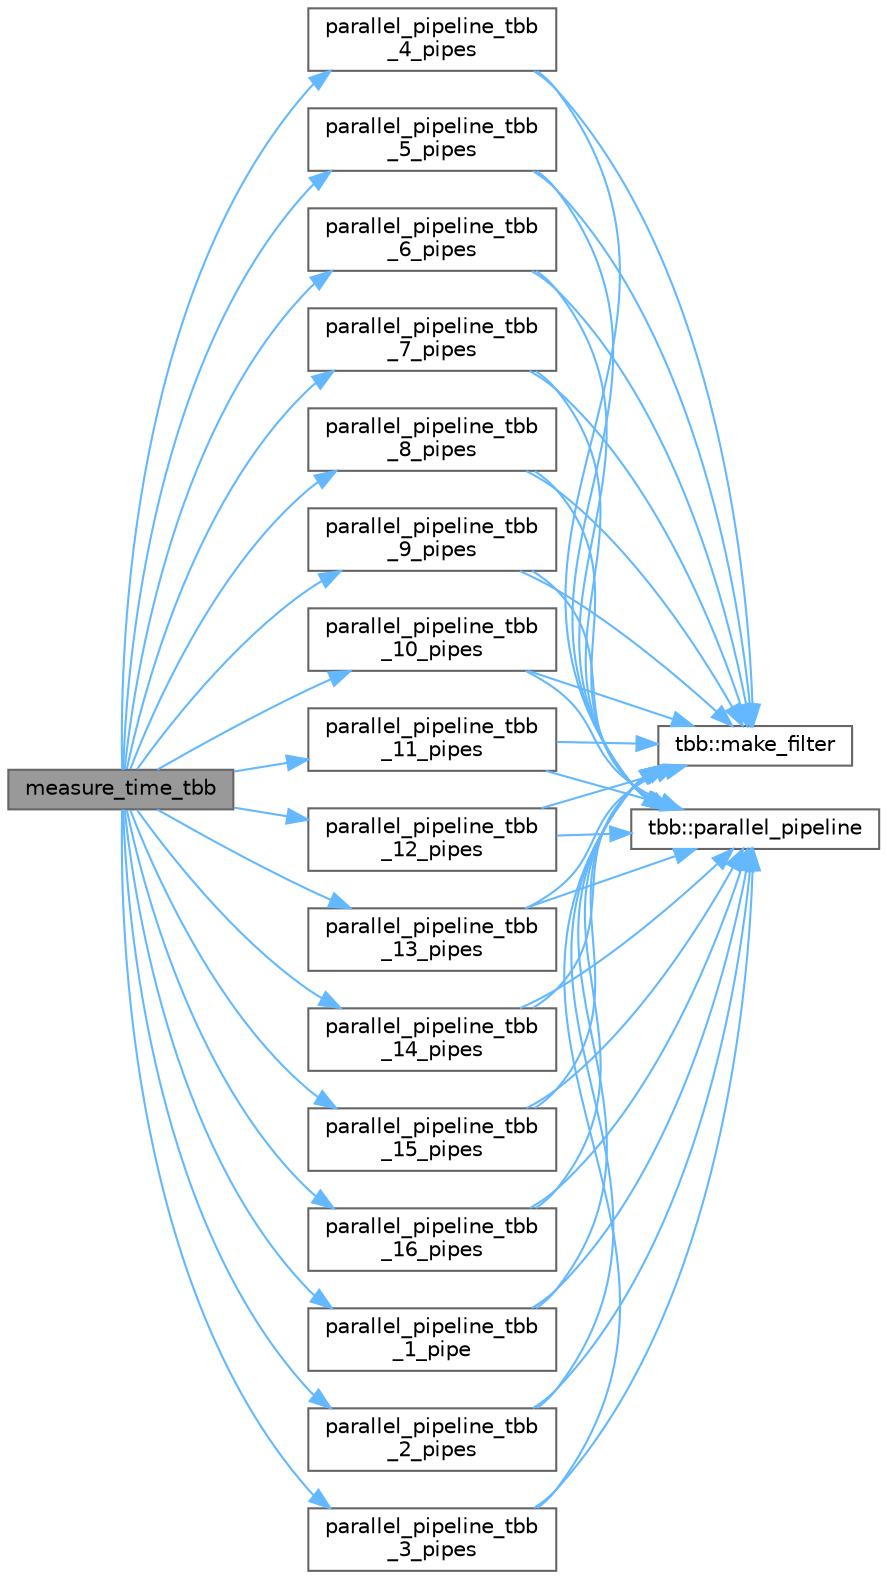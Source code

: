 digraph "measure_time_tbb"
{
 // LATEX_PDF_SIZE
  bgcolor="transparent";
  edge [fontname=Helvetica,fontsize=10,labelfontname=Helvetica,labelfontsize=10];
  node [fontname=Helvetica,fontsize=10,shape=box,height=0.2,width=0.4];
  rankdir="LR";
  Node1 [id="Node000001",label="measure_time_tbb",height=0.2,width=0.4,color="gray40", fillcolor="grey60", style="filled", fontcolor="black",tooltip=" "];
  Node1 -> Node2 [id="edge1_Node000001_Node000002",color="steelblue1",style="solid",tooltip=" "];
  Node2 [id="Node000002",label="parallel_pipeline_tbb\l_10_pipes",height=0.2,width=0.4,color="grey40", fillcolor="white", style="filled",URL="$benchmarks_2linear__pipeline_2tbb_8cpp.html#a8c7d0def88d30f5bedbebcd509369ec1",tooltip=" "];
  Node2 -> Node3 [id="edge2_Node000002_Node000003",color="steelblue1",style="solid",tooltip=" "];
  Node3 [id="Node000003",label="tbb::make_filter",height=0.2,width=0.4,color="grey40", fillcolor="white", style="filled",URL="$namespacetbb.html#a507cc834d37fad5c1ffed4612abf8367",tooltip="Create a filter to participate in parallel_pipeline"];
  Node2 -> Node4 [id="edge3_Node000002_Node000004",color="steelblue1",style="solid",tooltip=" "];
  Node4 [id="Node000004",label="tbb::parallel_pipeline",height=0.2,width=0.4,color="grey40", fillcolor="white", style="filled",URL="$namespacetbb.html#a7edc8b0a8be9406b4d610b4b4fdd5bac",tooltip=" "];
  Node1 -> Node5 [id="edge4_Node000001_Node000005",color="steelblue1",style="solid",tooltip=" "];
  Node5 [id="Node000005",label="parallel_pipeline_tbb\l_11_pipes",height=0.2,width=0.4,color="grey40", fillcolor="white", style="filled",URL="$benchmarks_2linear__pipeline_2tbb_8cpp.html#a5d74d02aefbdb0f5851fbb51c47fa32c",tooltip=" "];
  Node5 -> Node3 [id="edge5_Node000005_Node000003",color="steelblue1",style="solid",tooltip=" "];
  Node5 -> Node4 [id="edge6_Node000005_Node000004",color="steelblue1",style="solid",tooltip=" "];
  Node1 -> Node6 [id="edge7_Node000001_Node000006",color="steelblue1",style="solid",tooltip=" "];
  Node6 [id="Node000006",label="parallel_pipeline_tbb\l_12_pipes",height=0.2,width=0.4,color="grey40", fillcolor="white", style="filled",URL="$benchmarks_2linear__pipeline_2tbb_8cpp.html#ab2b4c167f23362cb5d367923e2b52d1c",tooltip=" "];
  Node6 -> Node3 [id="edge8_Node000006_Node000003",color="steelblue1",style="solid",tooltip=" "];
  Node6 -> Node4 [id="edge9_Node000006_Node000004",color="steelblue1",style="solid",tooltip=" "];
  Node1 -> Node7 [id="edge10_Node000001_Node000007",color="steelblue1",style="solid",tooltip=" "];
  Node7 [id="Node000007",label="parallel_pipeline_tbb\l_13_pipes",height=0.2,width=0.4,color="grey40", fillcolor="white", style="filled",URL="$benchmarks_2linear__pipeline_2tbb_8cpp.html#abcbfbb1b10b1570a5f107dfa7a5ee59a",tooltip=" "];
  Node7 -> Node3 [id="edge11_Node000007_Node000003",color="steelblue1",style="solid",tooltip=" "];
  Node7 -> Node4 [id="edge12_Node000007_Node000004",color="steelblue1",style="solid",tooltip=" "];
  Node1 -> Node8 [id="edge13_Node000001_Node000008",color="steelblue1",style="solid",tooltip=" "];
  Node8 [id="Node000008",label="parallel_pipeline_tbb\l_14_pipes",height=0.2,width=0.4,color="grey40", fillcolor="white", style="filled",URL="$benchmarks_2linear__pipeline_2tbb_8cpp.html#a1e657dd0b80f16f8adeb8775df58347b",tooltip=" "];
  Node8 -> Node3 [id="edge14_Node000008_Node000003",color="steelblue1",style="solid",tooltip=" "];
  Node8 -> Node4 [id="edge15_Node000008_Node000004",color="steelblue1",style="solid",tooltip=" "];
  Node1 -> Node9 [id="edge16_Node000001_Node000009",color="steelblue1",style="solid",tooltip=" "];
  Node9 [id="Node000009",label="parallel_pipeline_tbb\l_15_pipes",height=0.2,width=0.4,color="grey40", fillcolor="white", style="filled",URL="$benchmarks_2linear__pipeline_2tbb_8cpp.html#aedcd141398460afbdcef9e9313003934",tooltip=" "];
  Node9 -> Node3 [id="edge17_Node000009_Node000003",color="steelblue1",style="solid",tooltip=" "];
  Node9 -> Node4 [id="edge18_Node000009_Node000004",color="steelblue1",style="solid",tooltip=" "];
  Node1 -> Node10 [id="edge19_Node000001_Node000010",color="steelblue1",style="solid",tooltip=" "];
  Node10 [id="Node000010",label="parallel_pipeline_tbb\l_16_pipes",height=0.2,width=0.4,color="grey40", fillcolor="white", style="filled",URL="$benchmarks_2linear__pipeline_2tbb_8cpp.html#a21ea31c9202aa0f0806119178879b6af",tooltip=" "];
  Node10 -> Node3 [id="edge20_Node000010_Node000003",color="steelblue1",style="solid",tooltip=" "];
  Node10 -> Node4 [id="edge21_Node000010_Node000004",color="steelblue1",style="solid",tooltip=" "];
  Node1 -> Node11 [id="edge22_Node000001_Node000011",color="steelblue1",style="solid",tooltip=" "];
  Node11 [id="Node000011",label="parallel_pipeline_tbb\l_1_pipe",height=0.2,width=0.4,color="grey40", fillcolor="white", style="filled",URL="$benchmarks_2linear__pipeline_2tbb_8cpp.html#a3857400d2ffdb7f032e4e282b9e6b7fa",tooltip=" "];
  Node11 -> Node3 [id="edge23_Node000011_Node000003",color="steelblue1",style="solid",tooltip=" "];
  Node11 -> Node4 [id="edge24_Node000011_Node000004",color="steelblue1",style="solid",tooltip=" "];
  Node1 -> Node12 [id="edge25_Node000001_Node000012",color="steelblue1",style="solid",tooltip=" "];
  Node12 [id="Node000012",label="parallel_pipeline_tbb\l_2_pipes",height=0.2,width=0.4,color="grey40", fillcolor="white", style="filled",URL="$benchmarks_2linear__pipeline_2tbb_8cpp.html#a0aaf5a032dcbd87a88ca9f6cd4450f30",tooltip=" "];
  Node12 -> Node3 [id="edge26_Node000012_Node000003",color="steelblue1",style="solid",tooltip=" "];
  Node12 -> Node4 [id="edge27_Node000012_Node000004",color="steelblue1",style="solid",tooltip=" "];
  Node1 -> Node13 [id="edge28_Node000001_Node000013",color="steelblue1",style="solid",tooltip=" "];
  Node13 [id="Node000013",label="parallel_pipeline_tbb\l_3_pipes",height=0.2,width=0.4,color="grey40", fillcolor="white", style="filled",URL="$benchmarks_2linear__pipeline_2tbb_8cpp.html#a153cbaefb5211c785eed28c86e7bf7fc",tooltip=" "];
  Node13 -> Node3 [id="edge29_Node000013_Node000003",color="steelblue1",style="solid",tooltip=" "];
  Node13 -> Node4 [id="edge30_Node000013_Node000004",color="steelblue1",style="solid",tooltip=" "];
  Node1 -> Node14 [id="edge31_Node000001_Node000014",color="steelblue1",style="solid",tooltip=" "];
  Node14 [id="Node000014",label="parallel_pipeline_tbb\l_4_pipes",height=0.2,width=0.4,color="grey40", fillcolor="white", style="filled",URL="$benchmarks_2linear__pipeline_2tbb_8cpp.html#a449e4f564028d3e98ecf41aee3b15b65",tooltip=" "];
  Node14 -> Node3 [id="edge32_Node000014_Node000003",color="steelblue1",style="solid",tooltip=" "];
  Node14 -> Node4 [id="edge33_Node000014_Node000004",color="steelblue1",style="solid",tooltip=" "];
  Node1 -> Node15 [id="edge34_Node000001_Node000015",color="steelblue1",style="solid",tooltip=" "];
  Node15 [id="Node000015",label="parallel_pipeline_tbb\l_5_pipes",height=0.2,width=0.4,color="grey40", fillcolor="white", style="filled",URL="$benchmarks_2linear__pipeline_2tbb_8cpp.html#a7871cdc6f10d07b51c4592686747f45a",tooltip=" "];
  Node15 -> Node3 [id="edge35_Node000015_Node000003",color="steelblue1",style="solid",tooltip=" "];
  Node15 -> Node4 [id="edge36_Node000015_Node000004",color="steelblue1",style="solid",tooltip=" "];
  Node1 -> Node16 [id="edge37_Node000001_Node000016",color="steelblue1",style="solid",tooltip=" "];
  Node16 [id="Node000016",label="parallel_pipeline_tbb\l_6_pipes",height=0.2,width=0.4,color="grey40", fillcolor="white", style="filled",URL="$benchmarks_2linear__pipeline_2tbb_8cpp.html#a147ae92ad4fe1b80d0a118accdd40fa7",tooltip=" "];
  Node16 -> Node3 [id="edge38_Node000016_Node000003",color="steelblue1",style="solid",tooltip=" "];
  Node16 -> Node4 [id="edge39_Node000016_Node000004",color="steelblue1",style="solid",tooltip=" "];
  Node1 -> Node17 [id="edge40_Node000001_Node000017",color="steelblue1",style="solid",tooltip=" "];
  Node17 [id="Node000017",label="parallel_pipeline_tbb\l_7_pipes",height=0.2,width=0.4,color="grey40", fillcolor="white", style="filled",URL="$benchmarks_2linear__pipeline_2tbb_8cpp.html#a862efcf58c1931cfb13e14b4e957f424",tooltip=" "];
  Node17 -> Node3 [id="edge41_Node000017_Node000003",color="steelblue1",style="solid",tooltip=" "];
  Node17 -> Node4 [id="edge42_Node000017_Node000004",color="steelblue1",style="solid",tooltip=" "];
  Node1 -> Node18 [id="edge43_Node000001_Node000018",color="steelblue1",style="solid",tooltip=" "];
  Node18 [id="Node000018",label="parallel_pipeline_tbb\l_8_pipes",height=0.2,width=0.4,color="grey40", fillcolor="white", style="filled",URL="$benchmarks_2linear__pipeline_2tbb_8cpp.html#a44f66c9f3ef8ed1939108dc7e12906a5",tooltip=" "];
  Node18 -> Node3 [id="edge44_Node000018_Node000003",color="steelblue1",style="solid",tooltip=" "];
  Node18 -> Node4 [id="edge45_Node000018_Node000004",color="steelblue1",style="solid",tooltip=" "];
  Node1 -> Node19 [id="edge46_Node000001_Node000019",color="steelblue1",style="solid",tooltip=" "];
  Node19 [id="Node000019",label="parallel_pipeline_tbb\l_9_pipes",height=0.2,width=0.4,color="grey40", fillcolor="white", style="filled",URL="$benchmarks_2linear__pipeline_2tbb_8cpp.html#adf858aa439f62a25a7ba4b80b7e7bbd3",tooltip=" "];
  Node19 -> Node3 [id="edge47_Node000019_Node000003",color="steelblue1",style="solid",tooltip=" "];
  Node19 -> Node4 [id="edge48_Node000019_Node000004",color="steelblue1",style="solid",tooltip=" "];
}
